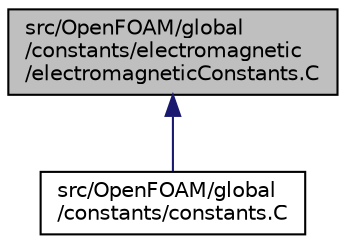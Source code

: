 digraph "src/OpenFOAM/global/constants/electromagnetic/electromagneticConstants.C"
{
  bgcolor="transparent";
  edge [fontname="Helvetica",fontsize="10",labelfontname="Helvetica",labelfontsize="10"];
  node [fontname="Helvetica",fontsize="10",shape=record];
  Node142 [label="src/OpenFOAM/global\l/constants/electromagnetic\l/electromagneticConstants.C",height=0.2,width=0.4,color="black", fillcolor="grey75", style="filled", fontcolor="black"];
  Node142 -> Node143 [dir="back",color="midnightblue",fontsize="10",style="solid",fontname="Helvetica"];
  Node143 [label="src/OpenFOAM/global\l/constants/constants.C",height=0.2,width=0.4,color="black",URL="$a10928.html"];
}
